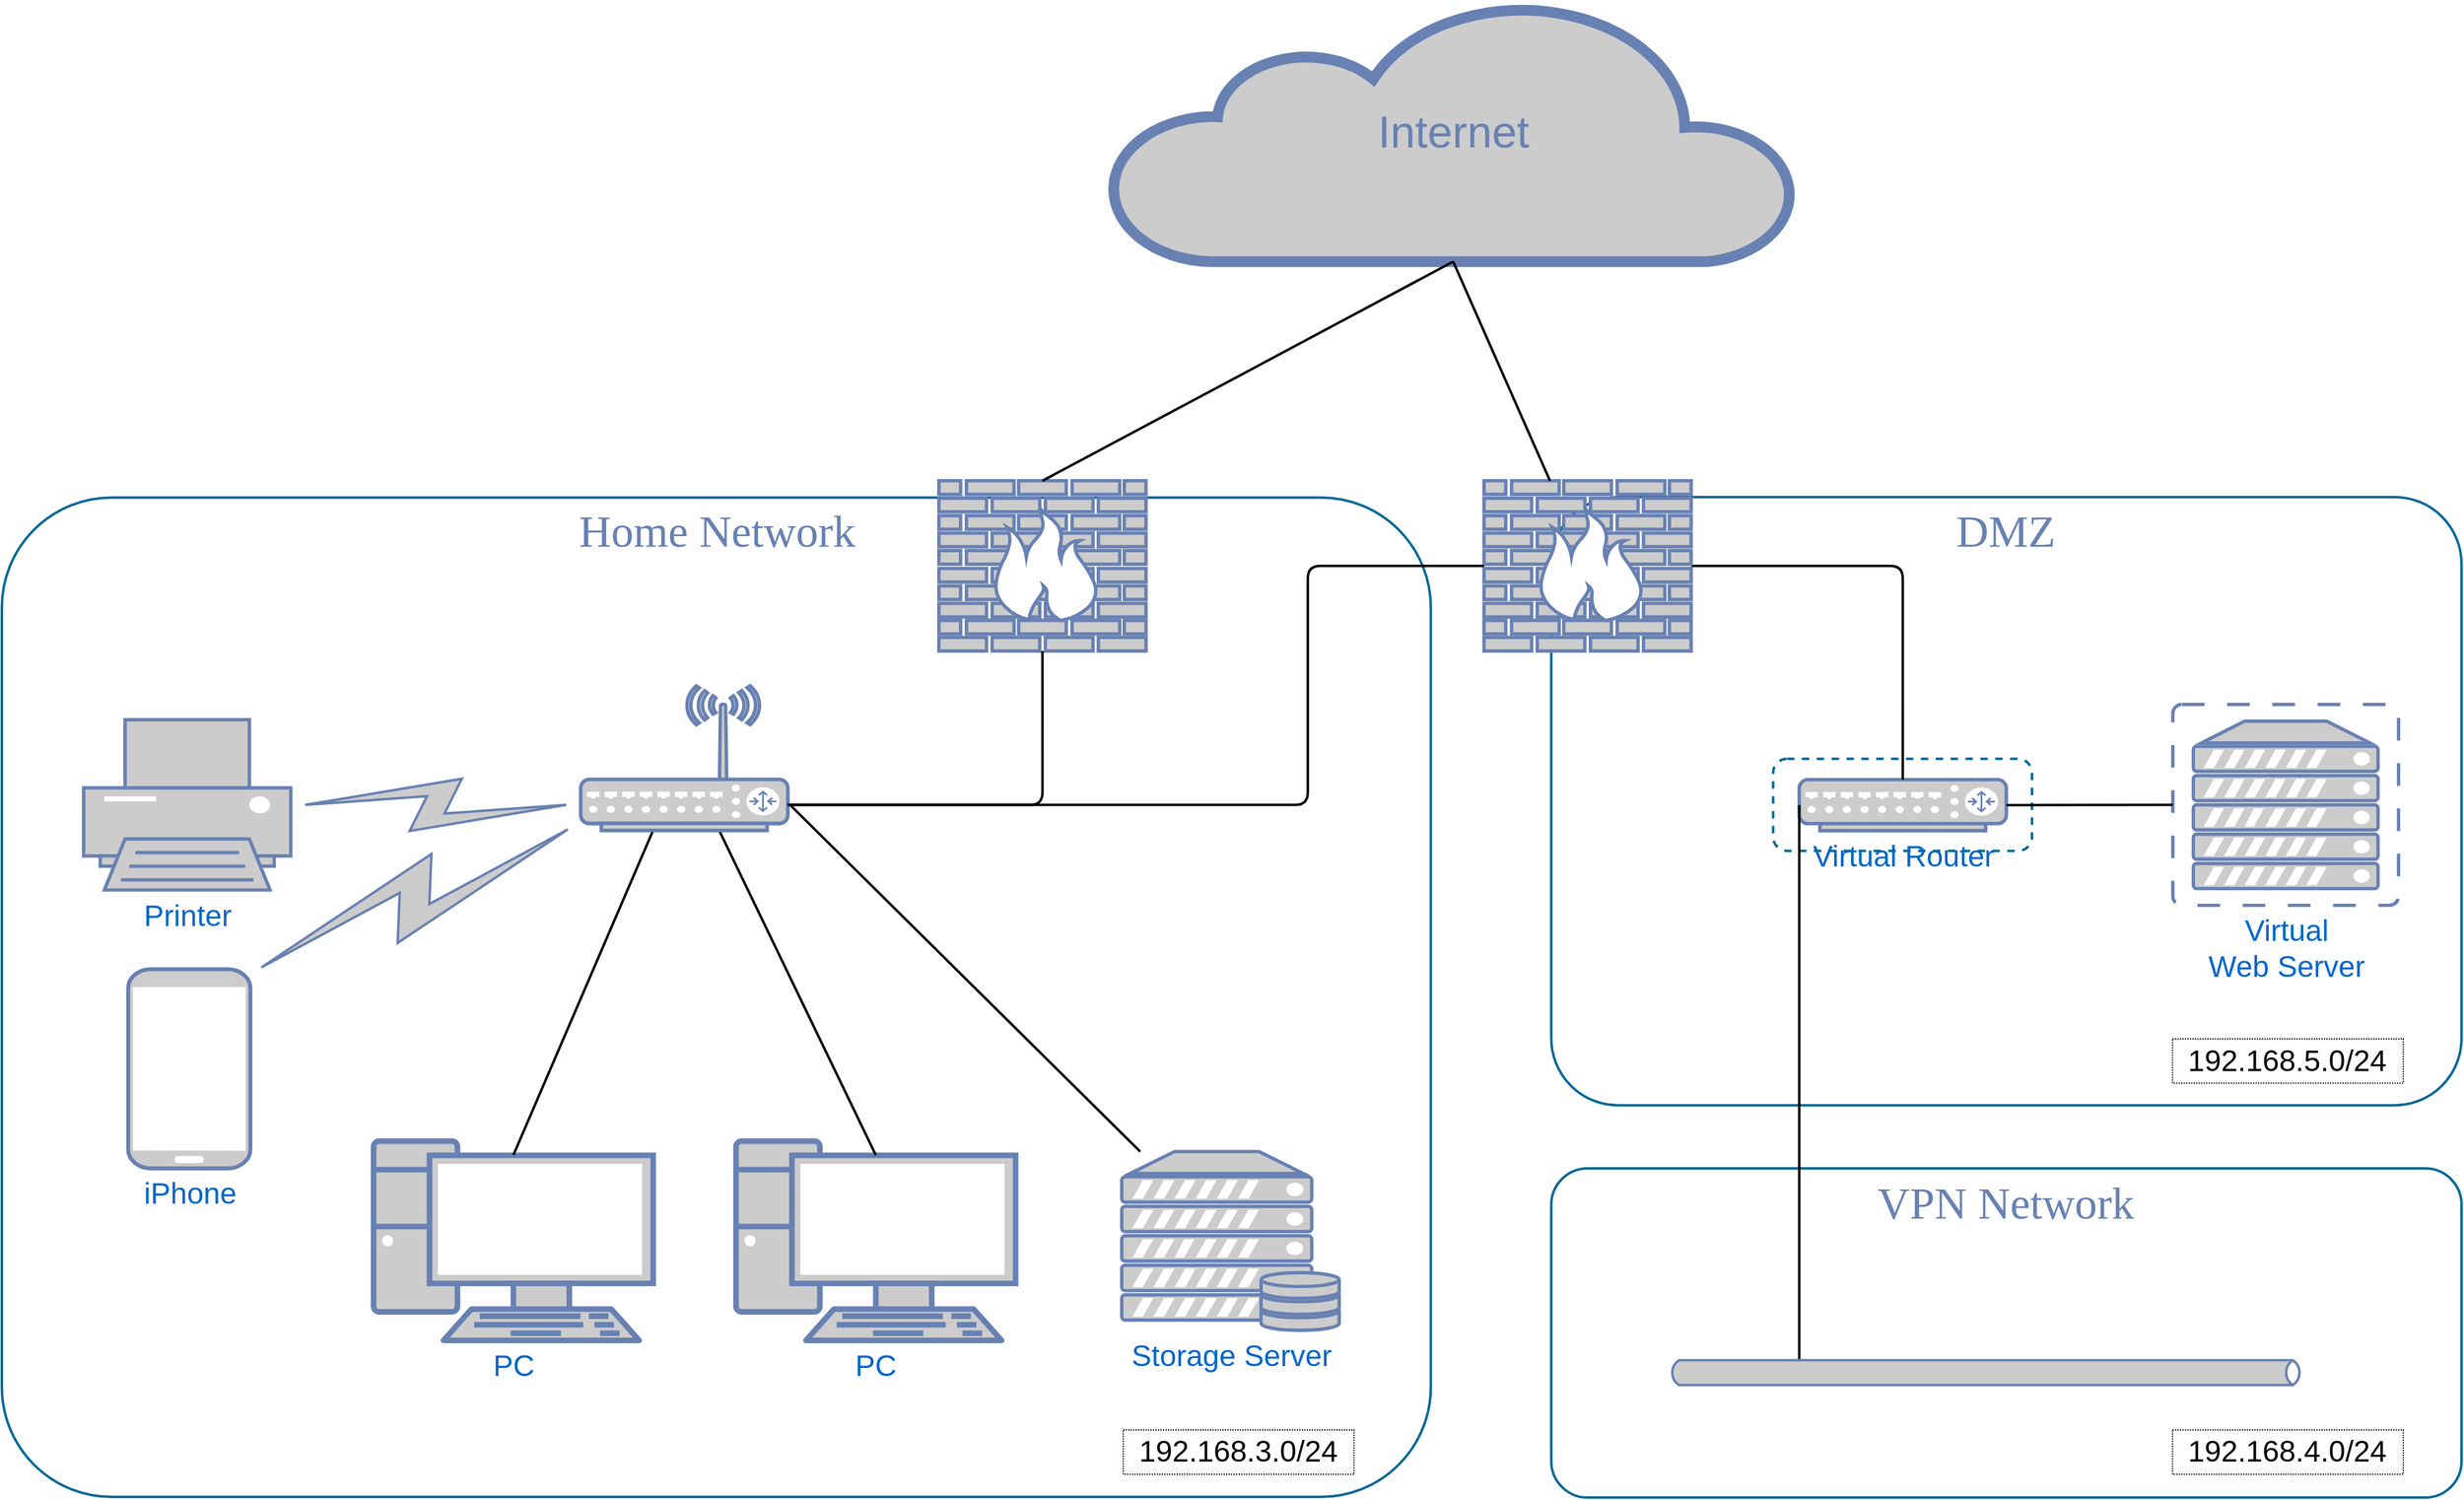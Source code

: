<mxfile version="10.7.5" type="onedrive"><diagram name="HOME NETWORK" id="bfe91b75-5d2c-26a0-9c1d-138518896778"><mxGraphModel dx="3268" dy="1610" grid="1" gridSize="10" guides="1" tooltips="1" connect="1" arrows="1" fold="1" page="1" pageScale="1" pageWidth="1169" pageHeight="827" background="#ffffff" math="0" shadow="0"><root><mxCell id="0"/><mxCell id="1" parent="0"/><mxCell id="9Yv24LjLBe8T0jyLMU3n-17" value="" style="group" parent="1" vertex="1" connectable="0"><mxGeometry x="176.5" y="223" width="1984" height="1207" as="geometry"/></mxCell><mxCell id="7c3789c024ecab99-78" value="Home Network" style="rounded=1;whiteSpace=wrap;html=1;shadow=0;comic=0;strokeColor=#036897;strokeWidth=2;fillColor=none;fontFamily=Verdana;fontSize=36;fontColor=#6881B3;align=center;arcSize=11;verticalAlign=top;" parent="9Yv24LjLBe8T0jyLMU3n-17" vertex="1"><mxGeometry y="400.367" width="1152.629" height="806.186" as="geometry"/></mxCell><mxCell id="7c3789c024ecab99-79" value="&lt;div style=&quot;font-size: 36px;&quot;&gt;DMZ&lt;/div&gt;" style="rounded=1;whiteSpace=wrap;html=1;shadow=0;comic=0;strokeColor=#036897;strokeWidth=2;fillColor=none;fontFamily=Verdana;fontSize=36;fontColor=#6881B3;align=center;arcSize=11;verticalAlign=top;" parent="9Yv24LjLBe8T0jyLMU3n-17" vertex="1"><mxGeometry x="1249.771" y="399.95" width="734.229" height="490.665" as="geometry"/></mxCell><mxCell id="KIqzhJ2I8IrrqF5rdHon-33" value="" style="rounded=1;whiteSpace=wrap;html=1;fontSize=24;dashed=1;strokeWidth=2;strokeColor=#036897;" parent="9Yv24LjLBe8T0jyLMU3n-17" vertex="1"><mxGeometry x="1428.747" y="611.151" width="208.81" height="74.164" as="geometry"/></mxCell><mxCell id="KIqzhJ2I8IrrqF5rdHon-21" value="&lt;div style=&quot;font-size: 36px;&quot;&gt;VPN Network&lt;/div&gt;" style="rounded=1;whiteSpace=wrap;html=1;shadow=0;comic=0;strokeColor=#036897;strokeWidth=2;fillColor=none;fontFamily=Verdana;fontSize=36;fontColor=#6881B3;align=center;arcSize=11;verticalAlign=top;" parent="9Yv24LjLBe8T0jyLMU3n-17" vertex="1"><mxGeometry x="1249.771" y="941.558" width="734.229" height="265.442" as="geometry"/></mxCell><mxCell id="7c3789c024ecab99-1" value="PC" style="fontColor=#0066CC;verticalAlign=top;verticalLabelPosition=bottom;labelPosition=center;align=center;html=1;fillColor=#CCCCCC;strokeColor=#6881B3;gradientColor=none;gradientDirection=north;strokeWidth=2;shape=mxgraph.networks.pc;rounded=0;shadow=0;comic=0;fontSize=24;" parent="9Yv24LjLBe8T0jyLMU3n-17" vertex="1"><mxGeometry x="592.184" y="919.512" width="225.514" height="160.688" as="geometry"/></mxCell><mxCell id="7c3789c024ecab99-2" value="PC" style="fontColor=#0066CC;verticalAlign=top;verticalLabelPosition=bottom;labelPosition=center;align=center;html=1;fillColor=#CCCCCC;strokeColor=#6881B3;gradientColor=none;gradientDirection=north;strokeWidth=2;shape=mxgraph.networks.pc;rounded=0;shadow=0;comic=0;fontSize=24;" parent="9Yv24LjLBe8T0jyLMU3n-17" vertex="1"><mxGeometry x="299.851" y="919.512" width="225.514" height="160.688" as="geometry"/></mxCell><mxCell id="7c3789c024ecab99-6" value="&lt;div style=&quot;font-size: 24px;&quot;&gt;Printer&lt;/div&gt;" style="fontColor=#0066CC;verticalAlign=top;verticalLabelPosition=bottom;labelPosition=center;align=center;html=1;fillColor=#CCCCCC;strokeColor=#6881B3;gradientColor=none;gradientDirection=north;strokeWidth=2;shape=mxgraph.networks.printer;rounded=0;shadow=0;comic=0;fontSize=24;" parent="9Yv24LjLBe8T0jyLMU3n-17" vertex="1"><mxGeometry x="65.984" y="579.596" width="167.048" height="137.34" as="geometry"/></mxCell><mxCell id="7c3789c024ecab99-9" value="" style="fontColor=#0066CC;verticalAlign=top;verticalLabelPosition=bottom;labelPosition=center;align=center;html=1;fillColor=#CCCCCC;strokeColor=#6881B3;gradientColor=none;gradientDirection=north;strokeWidth=2;shape=mxgraph.networks.wireless_hub;rounded=0;shadow=0;comic=0;fontSize=24;" parent="9Yv24LjLBe8T0jyLMU3n-17" vertex="1"><mxGeometry x="466.898" y="552.128" width="167.048" height="116.739" as="geometry"/></mxCell><mxCell id="7c3789c024ecab99-13" style="edgeStyle=none;html=1;labelBackgroundColor=none;endArrow=none;endFill=0;strokeWidth=2;fontFamily=Verdana;fontSize=24;fontColor=#036897;exitX=0.5;exitY=0.07;exitDx=0;exitDy=0;exitPerimeter=0;" parent="9Yv24LjLBe8T0jyLMU3n-17" source="7c3789c024ecab99-1" target="7c3789c024ecab99-9" edge="1"><mxGeometry relative="1" as="geometry"><mxPoint x="379.198" y="710.069" as="targetPoint"/></mxGeometry></mxCell><mxCell id="7c3789c024ecab99-14" style="edgeStyle=none;html=1;labelBackgroundColor=none;endArrow=none;endFill=0;strokeWidth=2;fontFamily=Verdana;fontSize=24;fontColor=#036897;exitX=0.5;exitY=0.07;exitDx=0;exitDy=0;exitPerimeter=0;" parent="9Yv24LjLBe8T0jyLMU3n-17" source="7c3789c024ecab99-2" target="7c3789c024ecab99-9" edge="1"><mxGeometry relative="1" as="geometry"><mxPoint x="111.922" y="809.518" as="sourcePoint"/></mxGeometry></mxCell><mxCell id="7c3789c024ecab99-11" value="" style="html=1;fillColor=#CCCCCC;strokeColor=#6881B3;gradientColor=none;gradientDirection=north;strokeWidth=2;shape=mxgraph.networks.comm_link_edge;html=1;labelBackgroundColor=none;endArrow=none;endFill=0;fontFamily=Verdana;fontSize=24;entryX=0;entryY=0.5;entryDx=0;entryDy=0;entryPerimeter=0;exitX=1;exitY=0.5;exitDx=0;exitDy=0;exitPerimeter=0;" parent="9Yv24LjLBe8T0jyLMU3n-17" source="7c3789c024ecab99-6" target="7c3789c024ecab99-10" edge="1"><mxGeometry width="100" height="100" relative="1" as="geometry"><mxPoint x="834.403" y="572.729" as="sourcePoint"/><mxPoint x="466.898" y="751.271" as="targetPoint"/></mxGeometry></mxCell><mxCell id="7c3789c024ecab99-31" value="" style="html=1;fillColor=#CCCCCC;strokeColor=#6881B3;gradientColor=none;gradientDirection=north;strokeWidth=2;shape=mxgraph.networks.comm_link_edge;html=1;labelBackgroundColor=none;endArrow=none;endFill=0;fontFamily=Verdana;fontSize=24;exitX=0.02;exitY=0.94;exitDx=0;exitDy=0;exitPerimeter=0;entryX=0.95;entryY=0.03;entryDx=0;entryDy=0;entryPerimeter=0;" parent="9Yv24LjLBe8T0jyLMU3n-17" source="7c3789c024ecab99-9" target="7c3789c024ecab99-32" edge="1"><mxGeometry width="100" height="100" relative="1" as="geometry"><mxPoint x="2608.449" y="1833.511" as="sourcePoint"/><mxPoint x="2112.318" y="1714.025" as="targetPoint"/></mxGeometry></mxCell><mxCell id="7c3789c024ecab99-32" value="iPhone" style="fontColor=#0066CC;verticalAlign=top;verticalLabelPosition=bottom;labelPosition=center;align=center;html=1;fillColor=#CCCCCC;strokeColor=#6881B3;gradientColor=none;gradientDirection=north;strokeWidth=2;shape=mxgraph.networks.mobile;rounded=0;shadow=0;comic=0;fontSize=24;" parent="9Yv24LjLBe8T0jyLMU3n-17" vertex="1"><mxGeometry x="101.899" y="780.799" width="98.558" height="160.688" as="geometry"/></mxCell><mxCell id="7c3789c024ecab99-53" value="Internet" style="html=1;fillColor=#CCCCCC;strokeColor=#6881B3;gradientColor=none;gradientDirection=north;strokeWidth=2;shape=mxgraph.networks.cloud;fontColor=#6881B3;rounded=0;shadow=0;comic=0;align=center;fontSize=36;" parent="9Yv24LjLBe8T0jyLMU3n-17" vertex="1"><mxGeometry x="895.22" width="550.904" height="210.03" as="geometry"/></mxCell><mxCell id="7c3789c024ecab99-59" style="edgeStyle=none;html=1;labelBackgroundColor=none;endArrow=none;endFill=0;strokeWidth=2;fontFamily=Verdana;fontSize=24;fontColor=#6881B3;" parent="9Yv24LjLBe8T0jyLMU3n-17" source="7c3789c024ecab99-58" edge="1"><mxGeometry relative="1" as="geometry"><mxPoint x="636.452" y="648.952" as="targetPoint"/></mxGeometry></mxCell><mxCell id="7c3789c024ecab99-58" value="&lt;div style=&quot;font-size: 24px;&quot;&gt;Storage Server&lt;/div&gt;&lt;div style=&quot;font-size: 24px;&quot;&gt;&lt;br style=&quot;font-size: 24px;&quot;&gt;&lt;/div&gt;" style="fontColor=#0066CC;verticalAlign=top;verticalLabelPosition=bottom;labelPosition=center;align=center;html=1;fillColor=#CCCCCC;strokeColor=#6881B3;gradientColor=none;gradientDirection=north;strokeWidth=2;shape=mxgraph.networks.server_storage;rounded=0;shadow=0;comic=0;fontSize=24;" parent="9Yv24LjLBe8T0jyLMU3n-17" vertex="1"><mxGeometry x="903.313" y="927.936" width="175.4" height="144.207" as="geometry"/></mxCell><mxCell id="7c3789c024ecab99-10" value="" style="fontColor=#0066CC;verticalAlign=top;verticalLabelPosition=bottom;labelPosition=center;align=center;html=1;fillColor=#CCCCCC;strokeColor=#6881B3;gradientColor=none;gradientDirection=north;strokeWidth=2;shape=mxgraph.networks.router;rounded=0;shadow=0;comic=0;fontSize=24;" parent="9Yv24LjLBe8T0jyLMU3n-17" vertex="1"><mxGeometry x="466.898" y="627.665" width="167.048" height="41.202" as="geometry"/></mxCell><mxCell id="KIqzhJ2I8IrrqF5rdHon-9" value="&lt;div style=&quot;font-size: 24px;&quot;&gt;Virtual&lt;/div&gt;&lt;div style=&quot;font-size: 24px;&quot;&gt;Web Server&lt;/div&gt;&lt;div style=&quot;font-size: 24px;&quot;&gt;&lt;br style=&quot;font-size: 24px;&quot;&gt;&lt;/div&gt;" style="fontColor=#0066CC;verticalAlign=top;verticalLabelPosition=bottom;labelPosition=center;align=center;html=1;outlineConnect=0;fillColor=#CCCCCC;strokeColor=#6881B3;gradientColor=none;gradientDirection=north;strokeWidth=2;shape=mxgraph.networks.virtual_server;fontSize=24;" parent="9Yv24LjLBe8T0jyLMU3n-17" vertex="1"><mxGeometry x="1751.119" y="567.238" width="182.082" height="162.061" as="geometry"/></mxCell><mxCell id="KIqzhJ2I8IrrqF5rdHon-11" value="Virtual Router" style="fontColor=#0066CC;verticalAlign=top;verticalLabelPosition=bottom;labelPosition=center;align=center;html=1;outlineConnect=0;fillColor=#CCCCCC;strokeColor=#6881B3;gradientColor=none;gradientDirection=north;strokeWidth=2;shape=mxgraph.networks.router;fontSize=24;" parent="9Yv24LjLBe8T0jyLMU3n-17" vertex="1"><mxGeometry x="1449.793" y="627.872" width="167.048" height="41.202" as="geometry"/></mxCell><mxCell id="KIqzhJ2I8IrrqF5rdHon-12" style="edgeStyle=orthogonalEdgeStyle;html=1;labelBackgroundColor=none;endArrow=none;endFill=0;strokeWidth=2;fontFamily=Verdana;fontSize=24;fontColor=#036897;exitX=0.5;exitY=0;exitDx=0;exitDy=0;exitPerimeter=0;entryX=1;entryY=0.5;entryDx=0;entryDy=0;entryPerimeter=0;" parent="9Yv24LjLBe8T0jyLMU3n-17" source="KIqzhJ2I8IrrqF5rdHon-11" target="9Yv24LjLBe8T0jyLMU3n-6" edge="1"><mxGeometry relative="1" as="geometry"><mxPoint x="1383.5" y="455" as="targetPoint"/><mxPoint x="650.173" y="628.351" as="sourcePoint"/><Array as="points"><mxPoint x="1534" y="455"/></Array></mxGeometry></mxCell><mxCell id="KIqzhJ2I8IrrqF5rdHon-16" style="edgeStyle=none;html=1;labelBackgroundColor=none;endArrow=none;endFill=0;strokeWidth=2;fontFamily=Verdana;fontSize=24;fontColor=#6881B3;exitX=1;exitY=0.5;exitDx=0;exitDy=0;exitPerimeter=0;entryX=0;entryY=0.5;entryDx=0;entryDy=0;entryPerimeter=0;" parent="9Yv24LjLBe8T0jyLMU3n-17" source="KIqzhJ2I8IrrqF5rdHon-11" target="KIqzhJ2I8IrrqF5rdHon-9" edge="1"><mxGeometry relative="1" as="geometry"><mxPoint x="1707.227" y="531.231" as="targetPoint"/><mxPoint x="1522.998" y="533.391" as="sourcePoint"/></mxGeometry></mxCell><mxCell id="KIqzhJ2I8IrrqF5rdHon-19" style="edgeStyle=none;html=1;labelBackgroundColor=none;endArrow=none;endFill=0;strokeWidth=2;fontFamily=Verdana;fontSize=24;fontColor=#6881B3;exitX=0;exitY=0.5;exitDx=0;exitDy=0;exitPerimeter=0;" parent="9Yv24LjLBe8T0jyLMU3n-17" source="KIqzhJ2I8IrrqF5rdHon-11" target="KIqzhJ2I8IrrqF5rdHon-20" edge="1"><mxGeometry relative="1" as="geometry"><mxPoint x="1469.184" y="1073.333" as="targetPoint"/><mxPoint x="1463.5" y="781" as="sourcePoint"/></mxGeometry></mxCell><mxCell id="KIqzhJ2I8IrrqF5rdHon-20" value="" style="html=1;outlineConnect=0;fillColor=#CCCCCC;strokeColor=#6881B3;gradientColor=none;gradientDirection=north;strokeWidth=2;shape=mxgraph.networks.bus;gradientColor=none;gradientDirection=north;fontColor=#ffffff;perimeter=backbonePerimeter;backboneSize=20;fontSize=24;" parent="9Yv24LjLBe8T0jyLMU3n-17" vertex="1"><mxGeometry x="1344.734" y="1092.561" width="511.166" height="27.468" as="geometry"/></mxCell><mxCell id="KIqzhJ2I8IrrqF5rdHon-26" value="" style="fontColor=#0066CC;verticalAlign=top;verticalLabelPosition=bottom;labelPosition=center;align=center;html=1;outlineConnect=0;fillColor=#CCCCCC;strokeColor=#6881B3;gradientColor=none;gradientDirection=north;strokeWidth=2;shape=mxgraph.networks.firewall;fontSize=24;" parent="9Yv24LjLBe8T0jyLMU3n-17" vertex="1"><mxGeometry x="755.831" y="386.81" width="167.048" height="137.34" as="geometry"/></mxCell><mxCell id="7c3789c024ecab99-50" style="edgeStyle=orthogonalEdgeStyle;html=1;labelBackgroundColor=none;endArrow=none;endFill=0;strokeWidth=2;fontFamily=Verdana;fontSize=24;fontColor=#036897;exitX=1;exitY=0.5;exitDx=0;exitDy=0;exitPerimeter=0;entryX=0.5;entryY=1;entryDx=0;entryDy=0;entryPerimeter=0;" parent="9Yv24LjLBe8T0jyLMU3n-17" source="7c3789c024ecab99-10" target="KIqzhJ2I8IrrqF5rdHon-26" edge="1"><mxGeometry relative="1" as="geometry"><mxPoint x="960.405" y="620.503" as="targetPoint"/><mxPoint x="1402.365" y="814.447" as="sourcePoint"/><Array as="points"><mxPoint x="839.385" y="648.857"/></Array></mxGeometry></mxCell><mxCell id="KIqzhJ2I8IrrqF5rdHon-34" style="edgeStyle=none;html=1;labelBackgroundColor=none;endArrow=none;endFill=0;strokeWidth=2;fontFamily=Verdana;fontSize=24;fontColor=#6881B3;entryX=0.5;entryY=1;entryDx=0;entryDy=0;entryPerimeter=0;exitX=0.5;exitY=0;exitDx=0;exitDy=0;exitPerimeter=0;" parent="9Yv24LjLBe8T0jyLMU3n-17" source="KIqzhJ2I8IrrqF5rdHon-26" target="7c3789c024ecab99-53" edge="1"><mxGeometry relative="1" as="geometry"><mxPoint x="633.469" y="663.667" as="targetPoint"/><mxPoint x="901.222" y="858.458" as="sourcePoint"/></mxGeometry></mxCell><mxCell id="9Yv24LjLBe8T0jyLMU3n-6" value="" style="fontColor=#0066CC;verticalAlign=top;verticalLabelPosition=bottom;labelPosition=center;align=center;html=1;outlineConnect=0;fillColor=#CCCCCC;strokeColor=#6881B3;gradientColor=none;gradientDirection=north;strokeWidth=2;shape=mxgraph.networks.firewall;fontSize=24;" parent="9Yv24LjLBe8T0jyLMU3n-17" vertex="1"><mxGeometry x="1195.531" y="386.81" width="167.048" height="137.34" as="geometry"/></mxCell><mxCell id="9Yv24LjLBe8T0jyLMU3n-7" style="edgeStyle=none;html=1;labelBackgroundColor=none;endArrow=none;endFill=0;strokeWidth=2;fontFamily=Verdana;fontSize=24;fontColor=#6881B3;entryX=0.5;entryY=1;entryDx=0;entryDy=0;entryPerimeter=0;" parent="9Yv24LjLBe8T0jyLMU3n-17" source="9Yv24LjLBe8T0jyLMU3n-6" target="7c3789c024ecab99-53" edge="1"><mxGeometry relative="1" as="geometry"><mxPoint x="1180.598" y="218.52" as="targetPoint"/><mxPoint x="820.773" y="340.665" as="sourcePoint"/></mxGeometry></mxCell><mxCell id="9Yv24LjLBe8T0jyLMU3n-8" style="edgeStyle=orthogonalEdgeStyle;html=1;labelBackgroundColor=none;endArrow=none;endFill=0;strokeWidth=2;fontFamily=Verdana;fontSize=24;fontColor=#036897;entryX=0;entryY=0.5;entryDx=0;entryDy=0;entryPerimeter=0;exitX=1;exitY=0.5;exitDx=0;exitDy=0;exitPerimeter=0;" parent="9Yv24LjLBe8T0jyLMU3n-17" source="7c3789c024ecab99-10" target="9Yv24LjLBe8T0jyLMU3n-6" edge="1"><mxGeometry relative="1" as="geometry"><mxPoint x="848.69" y="532.82" as="targetPoint"/><mxPoint x="634.657" y="649.304" as="sourcePoint"/><Array as="points"><mxPoint x="1053.418" y="648.857"/><mxPoint x="1053.418" y="455.809"/></Array></mxGeometry></mxCell><mxCell id="9Yv24LjLBe8T0jyLMU3n-9" value="192.168.3.0/24" style="text;html=1;strokeColor=#000000;fillColor=none;align=center;verticalAlign=middle;whiteSpace=wrap;rounded=0;fontSize=24;dashed=1;dashPattern=1 1;" parent="9Yv24LjLBe8T0jyLMU3n-17" vertex="1"><mxGeometry x="904.525" y="1152.482" width="186.116" height="35.75" as="geometry"/></mxCell><mxCell id="9Yv24LjLBe8T0jyLMU3n-10" value="192.168.4.0/24" style="text;html=1;strokeColor=#000000;fillColor=none;align=center;verticalAlign=middle;whiteSpace=wrap;rounded=0;fontSize=24;dashed=1;dashPattern=1 1;" parent="9Yv24LjLBe8T0jyLMU3n-17" vertex="1"><mxGeometry x="1750.889" y="1152.482" width="186.116" height="35.75" as="geometry"/></mxCell><mxCell id="9Yv24LjLBe8T0jyLMU3n-12" value="192.168.5.0/24" style="text;html=1;strokeColor=#000000;fillColor=none;align=center;verticalAlign=middle;whiteSpace=wrap;rounded=0;fontSize=24;dashed=1;dashPattern=1 1;" parent="9Yv24LjLBe8T0jyLMU3n-17" vertex="1"><mxGeometry x="1750.889" y="836.99" width="186.116" height="35.75" as="geometry"/></mxCell></root></mxGraphModel></diagram></mxfile>